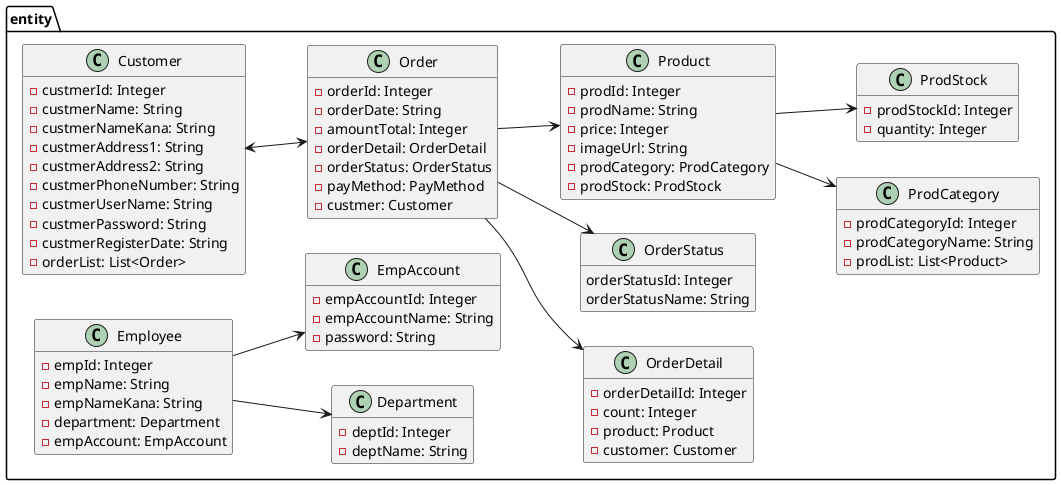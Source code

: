 @startuml

hide empty members
left to right direction

package entity{
    class Customer{
        -custmerId: Integer
        -custmerName: String
        -custmerNameKana: String
        -custmerAddress1: String
        -custmerAddress2: String
        -custmerPhoneNumber: String
        -custmerUserName: String
        -custmerPassword: String
        -custmerRegisterDate: String
        -orderList: List<Order>
    }

    class Order{
        -orderId: Integer
        -orderDate: String
        -amountTotal: Integer
        -orderDetail: OrderDetail
        -orderStatus: OrderStatus
        -payMethod: PayMethod
        -custmer: Customer
    }

    class OrderDetail{
        -orderDetailId: Integer
        -count: Integer
        -product: Product
        -customer: Customer
    }

    class OrderStatus{
        orderStatusId: Integer
        orderStatusName: String
    }

    class Product{
        -prodId: Integer
        -prodName: String
        -price: Integer
        -imageUrl: String
        -prodCategory: ProdCategory
        -prodStock: ProdStock
    }

    class ProdCategory{
        -prodCategoryId: Integer
        -prodCategoryName: String
        -prodList: List<Product>
    }

    class ProdStock{
        -prodStockId: Integer
        -quantity: Integer
    }

    class Employee{
        -empId: Integer
        -empName: String
        -empNameKana: String
        -department: Department
        -empAccount: EmpAccount
    }

    class Department{
        -deptId: Integer
        -deptName: String
    }

    class EmpAccount{
        -empAccountId: Integer
        -empAccountName: String
        -password: String
    }
}

Customer <--> Order
Order --> OrderStatus
Order --> OrderDetail
Order --> Product
Product --> ProdStock
Product --> ProdCategory
Employee --> EmpAccount
Employee --> Department
@enduml